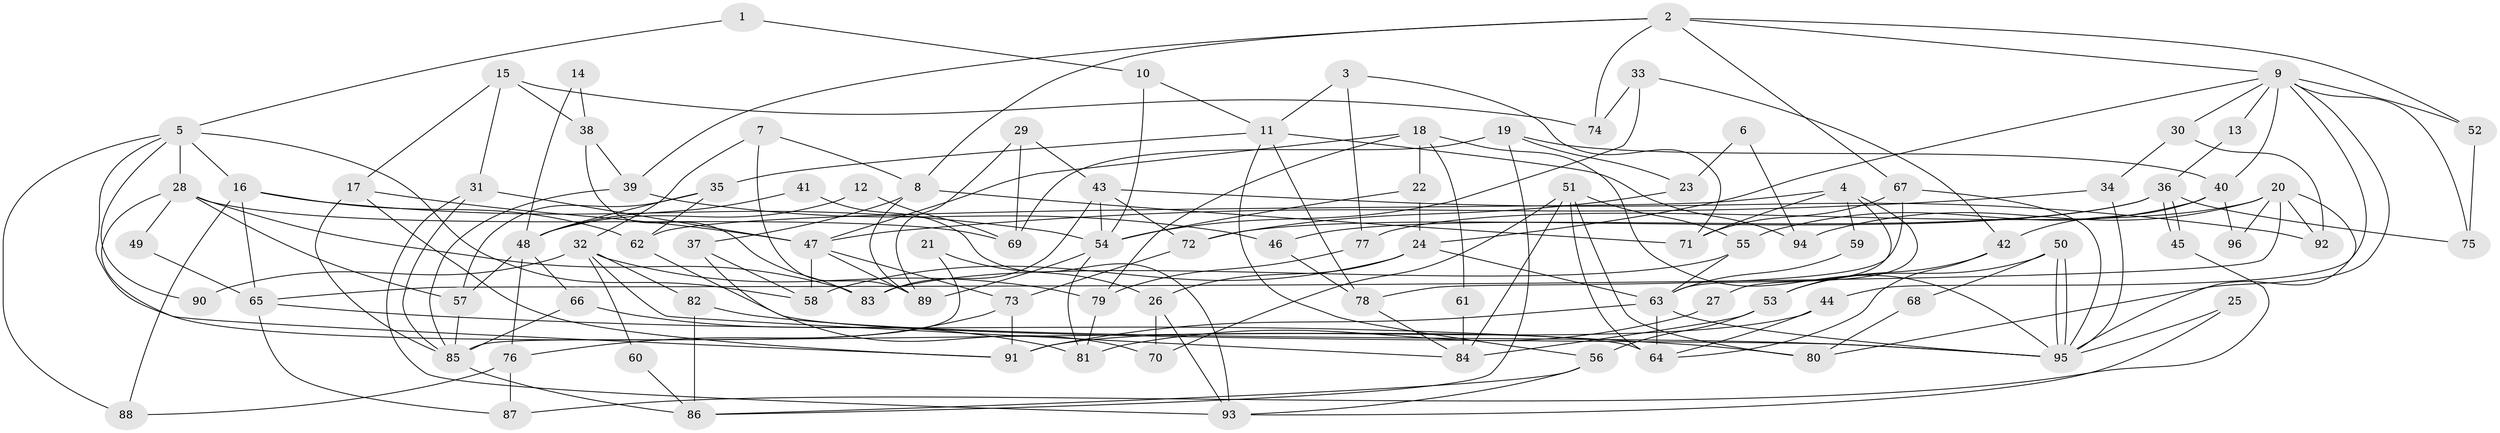// Generated by graph-tools (version 1.1) at 2025/49/03/09/25 04:49:58]
// undirected, 96 vertices, 192 edges
graph export_dot {
graph [start="1"]
  node [color=gray90,style=filled];
  1;
  2;
  3;
  4;
  5;
  6;
  7;
  8;
  9;
  10;
  11;
  12;
  13;
  14;
  15;
  16;
  17;
  18;
  19;
  20;
  21;
  22;
  23;
  24;
  25;
  26;
  27;
  28;
  29;
  30;
  31;
  32;
  33;
  34;
  35;
  36;
  37;
  38;
  39;
  40;
  41;
  42;
  43;
  44;
  45;
  46;
  47;
  48;
  49;
  50;
  51;
  52;
  53;
  54;
  55;
  56;
  57;
  58;
  59;
  60;
  61;
  62;
  63;
  64;
  65;
  66;
  67;
  68;
  69;
  70;
  71;
  72;
  73;
  74;
  75;
  76;
  77;
  78;
  79;
  80;
  81;
  82;
  83;
  84;
  85;
  86;
  87;
  88;
  89;
  90;
  91;
  92;
  93;
  94;
  95;
  96;
  1 -- 5;
  1 -- 10;
  2 -- 8;
  2 -- 9;
  2 -- 39;
  2 -- 52;
  2 -- 67;
  2 -- 74;
  3 -- 11;
  3 -- 77;
  3 -- 71;
  4 -- 63;
  4 -- 71;
  4 -- 27;
  4 -- 59;
  4 -- 62;
  5 -- 64;
  5 -- 58;
  5 -- 16;
  5 -- 28;
  5 -- 88;
  5 -- 90;
  6 -- 94;
  6 -- 23;
  7 -- 8;
  7 -- 89;
  7 -- 32;
  8 -- 37;
  8 -- 71;
  8 -- 89;
  9 -- 52;
  9 -- 44;
  9 -- 13;
  9 -- 24;
  9 -- 30;
  9 -- 40;
  9 -- 75;
  9 -- 80;
  10 -- 54;
  10 -- 11;
  11 -- 78;
  11 -- 35;
  11 -- 56;
  11 -- 94;
  12 -- 69;
  12 -- 48;
  13 -- 36;
  14 -- 38;
  14 -- 48;
  15 -- 31;
  15 -- 38;
  15 -- 17;
  15 -- 74;
  16 -- 62;
  16 -- 54;
  16 -- 65;
  16 -- 88;
  17 -- 91;
  17 -- 47;
  17 -- 85;
  18 -- 95;
  18 -- 22;
  18 -- 47;
  18 -- 61;
  18 -- 79;
  19 -- 40;
  19 -- 69;
  19 -- 23;
  19 -- 86;
  20 -- 95;
  20 -- 92;
  20 -- 65;
  20 -- 77;
  20 -- 94;
  20 -- 96;
  21 -- 26;
  21 -- 85;
  22 -- 54;
  22 -- 24;
  23 -- 72;
  24 -- 63;
  24 -- 26;
  24 -- 58;
  25 -- 93;
  25 -- 95;
  26 -- 93;
  26 -- 70;
  27 -- 81;
  28 -- 91;
  28 -- 49;
  28 -- 57;
  28 -- 69;
  28 -- 83;
  29 -- 89;
  29 -- 43;
  29 -- 69;
  30 -- 34;
  30 -- 92;
  31 -- 85;
  31 -- 47;
  31 -- 93;
  32 -- 82;
  32 -- 60;
  32 -- 79;
  32 -- 84;
  32 -- 90;
  33 -- 54;
  33 -- 74;
  33 -- 42;
  34 -- 95;
  34 -- 47;
  35 -- 57;
  35 -- 48;
  35 -- 62;
  36 -- 45;
  36 -- 45;
  36 -- 46;
  36 -- 72;
  36 -- 75;
  37 -- 58;
  37 -- 70;
  38 -- 83;
  38 -- 39;
  39 -- 85;
  39 -- 46;
  40 -- 55;
  40 -- 42;
  40 -- 96;
  41 -- 48;
  41 -- 93;
  42 -- 53;
  42 -- 64;
  43 -- 72;
  43 -- 54;
  43 -- 83;
  43 -- 92;
  44 -- 91;
  44 -- 64;
  45 -- 87;
  46 -- 78;
  47 -- 58;
  47 -- 73;
  47 -- 89;
  48 -- 66;
  48 -- 57;
  48 -- 76;
  49 -- 65;
  50 -- 95;
  50 -- 95;
  50 -- 53;
  50 -- 68;
  51 -- 80;
  51 -- 55;
  51 -- 64;
  51 -- 70;
  51 -- 84;
  52 -- 75;
  53 -- 84;
  53 -- 56;
  54 -- 89;
  54 -- 81;
  55 -- 63;
  55 -- 83;
  56 -- 86;
  56 -- 93;
  57 -- 85;
  59 -- 63;
  60 -- 86;
  61 -- 84;
  62 -- 95;
  63 -- 95;
  63 -- 64;
  63 -- 91;
  65 -- 80;
  65 -- 87;
  66 -- 85;
  66 -- 81;
  67 -- 95;
  67 -- 71;
  67 -- 78;
  68 -- 80;
  72 -- 73;
  73 -- 76;
  73 -- 91;
  76 -- 88;
  76 -- 87;
  77 -- 79;
  78 -- 84;
  79 -- 81;
  82 -- 95;
  82 -- 86;
  85 -- 86;
}
